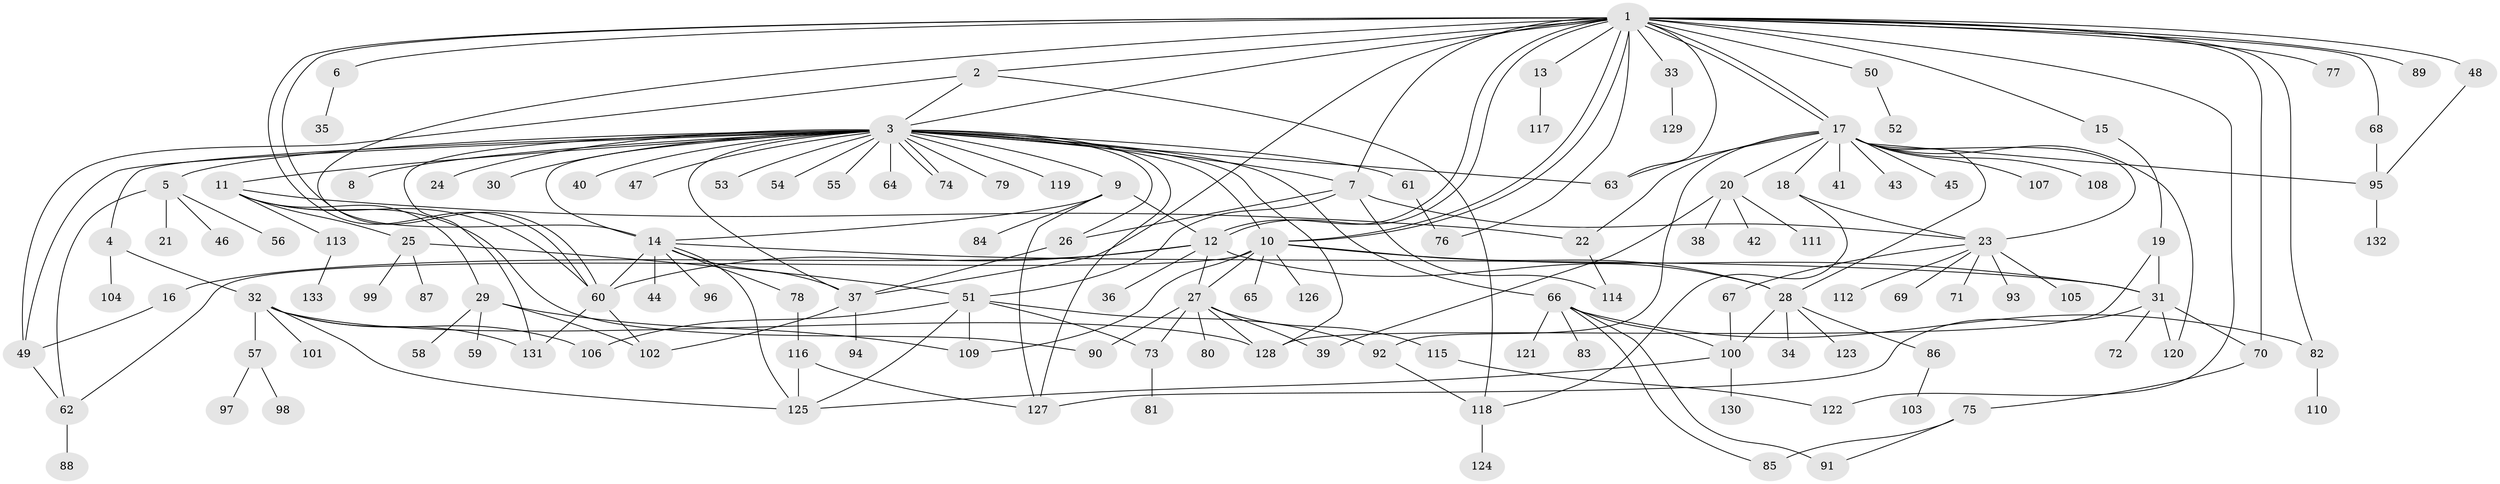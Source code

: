 // coarse degree distribution, {25: 0.009615384615384616, 5: 0.038461538461538464, 30: 0.009615384615384616, 8: 0.038461538461538464, 6: 0.038461538461538464, 1: 0.5192307692307693, 15: 0.019230769230769232, 11: 0.009615384615384616, 2: 0.16346153846153846, 12: 0.009615384615384616, 3: 0.09615384615384616, 4: 0.028846153846153848, 9: 0.009615384615384616, 7: 0.009615384615384616}
// Generated by graph-tools (version 1.1) at 2025/41/03/06/25 10:41:51]
// undirected, 133 vertices, 200 edges
graph export_dot {
graph [start="1"]
  node [color=gray90,style=filled];
  1;
  2;
  3;
  4;
  5;
  6;
  7;
  8;
  9;
  10;
  11;
  12;
  13;
  14;
  15;
  16;
  17;
  18;
  19;
  20;
  21;
  22;
  23;
  24;
  25;
  26;
  27;
  28;
  29;
  30;
  31;
  32;
  33;
  34;
  35;
  36;
  37;
  38;
  39;
  40;
  41;
  42;
  43;
  44;
  45;
  46;
  47;
  48;
  49;
  50;
  51;
  52;
  53;
  54;
  55;
  56;
  57;
  58;
  59;
  60;
  61;
  62;
  63;
  64;
  65;
  66;
  67;
  68;
  69;
  70;
  71;
  72;
  73;
  74;
  75;
  76;
  77;
  78;
  79;
  80;
  81;
  82;
  83;
  84;
  85;
  86;
  87;
  88;
  89;
  90;
  91;
  92;
  93;
  94;
  95;
  96;
  97;
  98;
  99;
  100;
  101;
  102;
  103;
  104;
  105;
  106;
  107;
  108;
  109;
  110;
  111;
  112;
  113;
  114;
  115;
  116;
  117;
  118;
  119;
  120;
  121;
  122;
  123;
  124;
  125;
  126;
  127;
  128;
  129;
  130;
  131;
  132;
  133;
  1 -- 2;
  1 -- 3;
  1 -- 6;
  1 -- 7;
  1 -- 10;
  1 -- 10;
  1 -- 12;
  1 -- 12;
  1 -- 13;
  1 -- 14;
  1 -- 15;
  1 -- 17;
  1 -- 17;
  1 -- 33;
  1 -- 37;
  1 -- 48;
  1 -- 50;
  1 -- 60;
  1 -- 60;
  1 -- 63;
  1 -- 68;
  1 -- 70;
  1 -- 76;
  1 -- 77;
  1 -- 82;
  1 -- 89;
  1 -- 122;
  2 -- 3;
  2 -- 49;
  2 -- 118;
  3 -- 4;
  3 -- 5;
  3 -- 7;
  3 -- 8;
  3 -- 9;
  3 -- 10;
  3 -- 11;
  3 -- 14;
  3 -- 24;
  3 -- 26;
  3 -- 30;
  3 -- 37;
  3 -- 40;
  3 -- 47;
  3 -- 49;
  3 -- 53;
  3 -- 54;
  3 -- 55;
  3 -- 61;
  3 -- 63;
  3 -- 64;
  3 -- 66;
  3 -- 74;
  3 -- 74;
  3 -- 79;
  3 -- 119;
  3 -- 127;
  3 -- 128;
  3 -- 131;
  4 -- 32;
  4 -- 104;
  5 -- 21;
  5 -- 46;
  5 -- 56;
  5 -- 62;
  6 -- 35;
  7 -- 23;
  7 -- 26;
  7 -- 51;
  7 -- 114;
  9 -- 12;
  9 -- 14;
  9 -- 84;
  9 -- 127;
  10 -- 27;
  10 -- 28;
  10 -- 31;
  10 -- 62;
  10 -- 65;
  10 -- 109;
  10 -- 126;
  11 -- 22;
  11 -- 25;
  11 -- 29;
  11 -- 60;
  11 -- 90;
  11 -- 113;
  12 -- 16;
  12 -- 27;
  12 -- 28;
  12 -- 36;
  12 -- 60;
  13 -- 117;
  14 -- 31;
  14 -- 37;
  14 -- 44;
  14 -- 60;
  14 -- 78;
  14 -- 96;
  14 -- 125;
  15 -- 19;
  16 -- 49;
  17 -- 18;
  17 -- 20;
  17 -- 22;
  17 -- 23;
  17 -- 28;
  17 -- 41;
  17 -- 43;
  17 -- 45;
  17 -- 63;
  17 -- 92;
  17 -- 95;
  17 -- 107;
  17 -- 108;
  17 -- 120;
  18 -- 23;
  18 -- 118;
  19 -- 31;
  19 -- 128;
  20 -- 38;
  20 -- 39;
  20 -- 42;
  20 -- 111;
  22 -- 114;
  23 -- 67;
  23 -- 69;
  23 -- 71;
  23 -- 93;
  23 -- 105;
  23 -- 112;
  25 -- 51;
  25 -- 87;
  25 -- 99;
  26 -- 37;
  27 -- 39;
  27 -- 73;
  27 -- 80;
  27 -- 90;
  27 -- 115;
  27 -- 128;
  28 -- 34;
  28 -- 86;
  28 -- 100;
  28 -- 123;
  29 -- 58;
  29 -- 59;
  29 -- 102;
  29 -- 109;
  31 -- 70;
  31 -- 72;
  31 -- 120;
  31 -- 127;
  32 -- 57;
  32 -- 101;
  32 -- 106;
  32 -- 125;
  32 -- 128;
  32 -- 131;
  33 -- 129;
  37 -- 94;
  37 -- 102;
  48 -- 95;
  49 -- 62;
  50 -- 52;
  51 -- 73;
  51 -- 92;
  51 -- 106;
  51 -- 109;
  51 -- 125;
  57 -- 97;
  57 -- 98;
  60 -- 102;
  60 -- 131;
  61 -- 76;
  62 -- 88;
  66 -- 82;
  66 -- 83;
  66 -- 85;
  66 -- 91;
  66 -- 100;
  66 -- 121;
  67 -- 100;
  68 -- 95;
  70 -- 75;
  73 -- 81;
  75 -- 85;
  75 -- 91;
  78 -- 116;
  82 -- 110;
  86 -- 103;
  92 -- 118;
  95 -- 132;
  100 -- 125;
  100 -- 130;
  113 -- 133;
  115 -- 122;
  116 -- 125;
  116 -- 127;
  118 -- 124;
}
